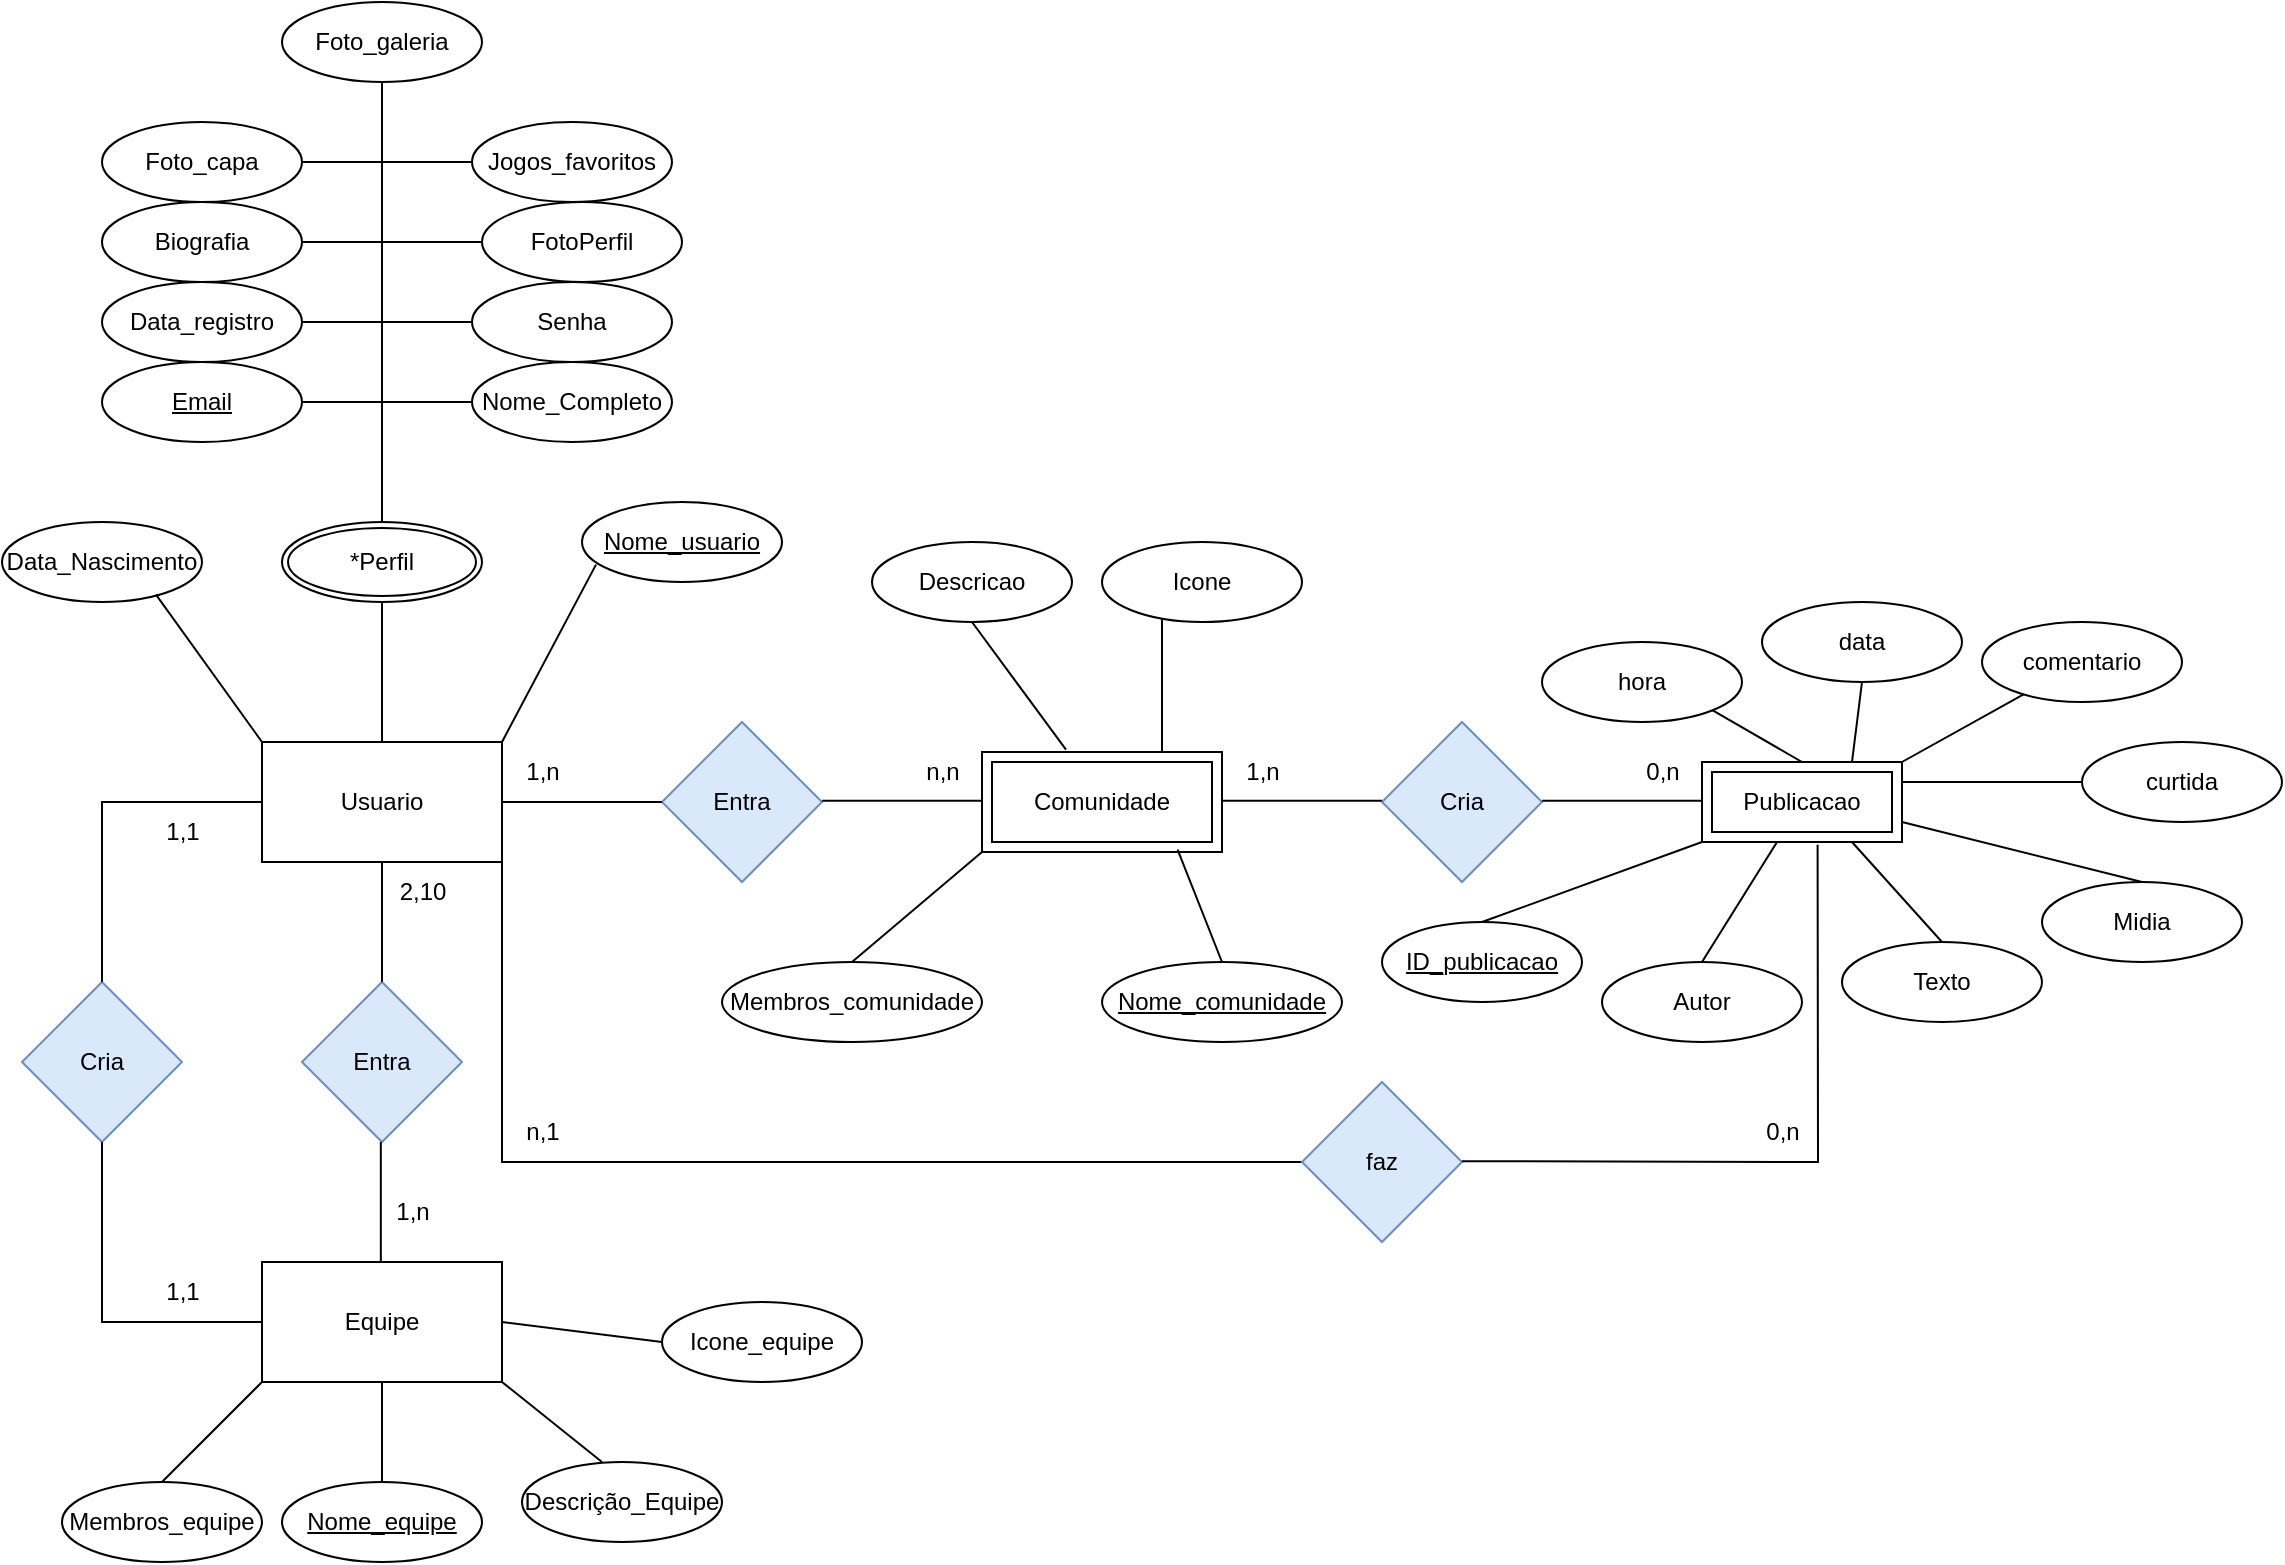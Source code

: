 <mxfile version="21.7.5" type="github">
  <diagram id="R2lEEEUBdFMjLlhIrx00" name="Page-1">
    <mxGraphModel dx="3039" dy="2033" grid="1" gridSize="10" guides="1" tooltips="1" connect="1" arrows="1" fold="1" page="1" pageScale="1" pageWidth="850" pageHeight="1100" math="0" shadow="0" extFonts="Permanent Marker^https://fonts.googleapis.com/css?family=Permanent+Marker">
      <root>
        <mxCell id="0" />
        <mxCell id="1" parent="0" />
        <mxCell id="LwEsR6oQAfg-l1qdinFx-1" value="Usuario" style="rounded=0;whiteSpace=wrap;html=1;" parent="1" vertex="1">
          <mxGeometry x="80" y="170" width="120" height="60" as="geometry" />
        </mxCell>
        <mxCell id="LwEsR6oQAfg-l1qdinFx-4" value="Equipe" style="rounded=0;whiteSpace=wrap;html=1;" parent="1" vertex="1">
          <mxGeometry x="80" y="430" width="120" height="60" as="geometry" />
        </mxCell>
        <mxCell id="LwEsR6oQAfg-l1qdinFx-5" value="Entra" style="rhombus;whiteSpace=wrap;html=1;fillColor=#dae8fc;strokeColor=#6c8ebf;" parent="1" vertex="1">
          <mxGeometry x="280" y="160" width="80" height="80" as="geometry" />
        </mxCell>
        <mxCell id="LwEsR6oQAfg-l1qdinFx-7" value="" style="endArrow=none;html=1;rounded=0;exitX=1;exitY=0.5;exitDx=0;exitDy=0;entryX=0;entryY=0.5;entryDx=0;entryDy=0;" parent="1" source="LwEsR6oQAfg-l1qdinFx-1" target="LwEsR6oQAfg-l1qdinFx-5" edge="1">
          <mxGeometry width="50" height="50" relative="1" as="geometry">
            <mxPoint x="490" y="380" as="sourcePoint" />
            <mxPoint x="540" y="330" as="targetPoint" />
          </mxGeometry>
        </mxCell>
        <mxCell id="LwEsR6oQAfg-l1qdinFx-8" value="" style="endArrow=none;html=1;rounded=0;exitX=1;exitY=0.5;exitDx=0;exitDy=0;entryX=0;entryY=0.5;entryDx=0;entryDy=0;" parent="1" edge="1">
          <mxGeometry width="50" height="50" relative="1" as="geometry">
            <mxPoint x="360" y="199.41" as="sourcePoint" />
            <mxPoint x="440" y="199.41" as="targetPoint" />
          </mxGeometry>
        </mxCell>
        <mxCell id="LwEsR6oQAfg-l1qdinFx-9" value="Cria" style="rhombus;whiteSpace=wrap;html=1;fillColor=#dae8fc;strokeColor=#6c8ebf;" parent="1" vertex="1">
          <mxGeometry x="640" y="160" width="80" height="80" as="geometry" />
        </mxCell>
        <mxCell id="LwEsR6oQAfg-l1qdinFx-10" value="" style="endArrow=none;html=1;rounded=0;exitX=1;exitY=0.5;exitDx=0;exitDy=0;entryX=0;entryY=0.5;entryDx=0;entryDy=0;" parent="1" edge="1">
          <mxGeometry width="50" height="50" relative="1" as="geometry">
            <mxPoint x="560" y="199.41" as="sourcePoint" />
            <mxPoint x="640" y="199.41" as="targetPoint" />
          </mxGeometry>
        </mxCell>
        <mxCell id="LwEsR6oQAfg-l1qdinFx-11" value="" style="endArrow=none;html=1;rounded=0;exitX=1;exitY=0.5;exitDx=0;exitDy=0;entryX=0;entryY=0.5;entryDx=0;entryDy=0;" parent="1" edge="1">
          <mxGeometry width="50" height="50" relative="1" as="geometry">
            <mxPoint x="720" y="199.41" as="sourcePoint" />
            <mxPoint x="800" y="199.41" as="targetPoint" />
          </mxGeometry>
        </mxCell>
        <mxCell id="LwEsR6oQAfg-l1qdinFx-12" value="n,n" style="text;html=1;align=center;verticalAlign=middle;resizable=0;points=[];autosize=1;strokeColor=none;fillColor=none;" parent="1" vertex="1">
          <mxGeometry x="400" y="170" width="40" height="30" as="geometry" />
        </mxCell>
        <mxCell id="LwEsR6oQAfg-l1qdinFx-13" value="0,n" style="text;html=1;align=center;verticalAlign=middle;resizable=0;points=[];autosize=1;strokeColor=none;fillColor=none;" parent="1" vertex="1">
          <mxGeometry x="760" y="170" width="40" height="30" as="geometry" />
        </mxCell>
        <mxCell id="LwEsR6oQAfg-l1qdinFx-14" value="1,n" style="text;html=1;align=center;verticalAlign=middle;resizable=0;points=[];autosize=1;strokeColor=none;fillColor=none;" parent="1" vertex="1">
          <mxGeometry x="200" y="170" width="40" height="30" as="geometry" />
        </mxCell>
        <mxCell id="LwEsR6oQAfg-l1qdinFx-15" value="1,n" style="text;html=1;align=center;verticalAlign=middle;resizable=0;points=[];autosize=1;strokeColor=none;fillColor=none;" parent="1" vertex="1">
          <mxGeometry x="560" y="170" width="40" height="30" as="geometry" />
        </mxCell>
        <mxCell id="LwEsR6oQAfg-l1qdinFx-16" value="Entra" style="rhombus;whiteSpace=wrap;html=1;fillColor=#dae8fc;strokeColor=#6c8ebf;" parent="1" vertex="1">
          <mxGeometry x="100" y="290" width="80" height="80" as="geometry" />
        </mxCell>
        <mxCell id="LwEsR6oQAfg-l1qdinFx-17" value="" style="endArrow=none;html=1;rounded=0;exitX=0.5;exitY=1;exitDx=0;exitDy=0;entryX=0.5;entryY=0;entryDx=0;entryDy=0;" parent="1" source="LwEsR6oQAfg-l1qdinFx-1" target="LwEsR6oQAfg-l1qdinFx-16" edge="1">
          <mxGeometry width="50" height="50" relative="1" as="geometry">
            <mxPoint x="160" y="250" as="sourcePoint" />
            <mxPoint x="240" y="250" as="targetPoint" />
          </mxGeometry>
        </mxCell>
        <mxCell id="LwEsR6oQAfg-l1qdinFx-18" value="" style="endArrow=none;html=1;rounded=0;exitX=0.5;exitY=1;exitDx=0;exitDy=0;entryX=0.5;entryY=0;entryDx=0;entryDy=0;" parent="1" edge="1">
          <mxGeometry width="50" height="50" relative="1" as="geometry">
            <mxPoint x="139.41" y="370" as="sourcePoint" />
            <mxPoint x="139.41" y="430" as="targetPoint" />
          </mxGeometry>
        </mxCell>
        <mxCell id="LwEsR6oQAfg-l1qdinFx-19" value="1,n" style="text;html=1;align=center;verticalAlign=middle;resizable=0;points=[];autosize=1;strokeColor=none;fillColor=none;" parent="1" vertex="1">
          <mxGeometry x="135" y="390" width="40" height="30" as="geometry" />
        </mxCell>
        <mxCell id="LwEsR6oQAfg-l1qdinFx-20" value="2,10" style="text;html=1;align=center;verticalAlign=middle;resizable=0;points=[];autosize=1;strokeColor=none;fillColor=none;" parent="1" vertex="1">
          <mxGeometry x="135" y="230" width="50" height="30" as="geometry" />
        </mxCell>
        <mxCell id="LwEsR6oQAfg-l1qdinFx-27" value="" style="endArrow=none;html=1;rounded=0;exitX=0.5;exitY=0;exitDx=0;exitDy=0;" parent="1" source="LwEsR6oQAfg-l1qdinFx-1" edge="1">
          <mxGeometry width="50" height="50" relative="1" as="geometry">
            <mxPoint x="350" y="270" as="sourcePoint" />
            <mxPoint x="140" y="-160" as="targetPoint" />
          </mxGeometry>
        </mxCell>
        <mxCell id="LwEsR6oQAfg-l1qdinFx-28" value="" style="endArrow=none;html=1;rounded=0;" parent="1" edge="1">
          <mxGeometry width="50" height="50" relative="1" as="geometry">
            <mxPoint x="90" as="sourcePoint" />
            <mxPoint x="190" as="targetPoint" />
          </mxGeometry>
        </mxCell>
        <mxCell id="LwEsR6oQAfg-l1qdinFx-31" value="" style="endArrow=none;html=1;rounded=0;exitX=1;exitY=0;exitDx=0;exitDy=0;entryX=0.07;entryY=0.783;entryDx=0;entryDy=0;entryPerimeter=0;" parent="1" source="LwEsR6oQAfg-l1qdinFx-1" target="LwEsR6oQAfg-l1qdinFx-33" edge="1">
          <mxGeometry width="50" height="50" relative="1" as="geometry">
            <mxPoint x="140" y="159.31" as="sourcePoint" />
            <mxPoint x="240" y="159.31" as="targetPoint" />
          </mxGeometry>
        </mxCell>
        <mxCell id="LwEsR6oQAfg-l1qdinFx-32" value="" style="endArrow=none;html=1;rounded=0;" parent="1" edge="1">
          <mxGeometry width="50" height="50" relative="1" as="geometry">
            <mxPoint x="90" y="-40" as="sourcePoint" />
            <mxPoint x="190" y="-40" as="targetPoint" />
          </mxGeometry>
        </mxCell>
        <mxCell id="LwEsR6oQAfg-l1qdinFx-33" value="Nome_usuario" style="ellipse;whiteSpace=wrap;html=1;align=center;fontStyle=4;" parent="1" vertex="1">
          <mxGeometry x="240" y="50" width="100" height="40" as="geometry" />
        </mxCell>
        <mxCell id="LwEsR6oQAfg-l1qdinFx-34" value="Email" style="ellipse;whiteSpace=wrap;html=1;align=center;fontStyle=4;" parent="1" vertex="1">
          <mxGeometry y="-20" width="100" height="40" as="geometry" />
        </mxCell>
        <mxCell id="LwEsR6oQAfg-l1qdinFx-35" value="Nome_Completo" style="ellipse;whiteSpace=wrap;html=1;align=center;" parent="1" vertex="1">
          <mxGeometry x="185" y="-20" width="100" height="40" as="geometry" />
        </mxCell>
        <mxCell id="LwEsR6oQAfg-l1qdinFx-36" value="Data_Nascimento" style="ellipse;whiteSpace=wrap;html=1;align=center;" parent="1" vertex="1">
          <mxGeometry x="-50" y="60" width="100" height="40" as="geometry" />
        </mxCell>
        <mxCell id="LwEsR6oQAfg-l1qdinFx-38" value="Senha" style="ellipse;whiteSpace=wrap;html=1;align=center;" parent="1" vertex="1">
          <mxGeometry x="185" y="-60" width="100" height="40" as="geometry" />
        </mxCell>
        <mxCell id="LwEsR6oQAfg-l1qdinFx-39" value="Data_registro" style="ellipse;whiteSpace=wrap;html=1;align=center;" parent="1" vertex="1">
          <mxGeometry y="-60" width="100" height="40" as="geometry" />
        </mxCell>
        <mxCell id="LwEsR6oQAfg-l1qdinFx-40" value="" style="endArrow=none;html=1;rounded=0;" parent="1" edge="1">
          <mxGeometry width="50" height="50" relative="1" as="geometry">
            <mxPoint x="90" y="-80" as="sourcePoint" />
            <mxPoint x="190" y="-80" as="targetPoint" />
          </mxGeometry>
        </mxCell>
        <mxCell id="LwEsR6oQAfg-l1qdinFx-41" value="" style="endArrow=none;html=1;rounded=0;" parent="1" edge="1">
          <mxGeometry width="50" height="50" relative="1" as="geometry">
            <mxPoint x="90" y="-120" as="sourcePoint" />
            <mxPoint x="190" y="-120" as="targetPoint" />
          </mxGeometry>
        </mxCell>
        <mxCell id="LwEsR6oQAfg-l1qdinFx-43" value="Biografia" style="ellipse;whiteSpace=wrap;html=1;align=center;" parent="1" vertex="1">
          <mxGeometry y="-100" width="100" height="40" as="geometry" />
        </mxCell>
        <mxCell id="LwEsR6oQAfg-l1qdinFx-44" value="FotoPerfil" style="ellipse;whiteSpace=wrap;html=1;align=center;" parent="1" vertex="1">
          <mxGeometry x="190" y="-100" width="100" height="40" as="geometry" />
        </mxCell>
        <mxCell id="LwEsR6oQAfg-l1qdinFx-45" value="Foto_capa" style="ellipse;whiteSpace=wrap;html=1;align=center;" parent="1" vertex="1">
          <mxGeometry y="-140" width="100" height="40" as="geometry" />
        </mxCell>
        <mxCell id="LwEsR6oQAfg-l1qdinFx-47" value="Foto_galeria" style="ellipse;whiteSpace=wrap;html=1;align=center;" parent="1" vertex="1">
          <mxGeometry x="90" y="-200" width="100" height="40" as="geometry" />
        </mxCell>
        <mxCell id="LwEsR6oQAfg-l1qdinFx-48" value="Jogos_favoritos" style="ellipse;whiteSpace=wrap;html=1;align=center;" parent="1" vertex="1">
          <mxGeometry x="185" y="-140" width="100" height="40" as="geometry" />
        </mxCell>
        <mxCell id="LwEsR6oQAfg-l1qdinFx-49" value="Comunidade" style="shape=ext;margin=3;double=1;whiteSpace=wrap;html=1;align=center;" parent="1" vertex="1">
          <mxGeometry x="440" y="175" width="120" height="50" as="geometry" />
        </mxCell>
        <mxCell id="LwEsR6oQAfg-l1qdinFx-50" value="Publicacao" style="shape=ext;margin=3;double=1;whiteSpace=wrap;html=1;align=center;" parent="1" vertex="1">
          <mxGeometry x="800" y="180" width="100" height="40" as="geometry" />
        </mxCell>
        <mxCell id="LwEsR6oQAfg-l1qdinFx-53" value="" style="endArrow=none;html=1;rounded=0;exitX=0;exitY=0;exitDx=0;exitDy=0;entryX=0.77;entryY=0.908;entryDx=0;entryDy=0;entryPerimeter=0;" parent="1" source="LwEsR6oQAfg-l1qdinFx-1" target="LwEsR6oQAfg-l1qdinFx-36" edge="1">
          <mxGeometry width="50" height="50" relative="1" as="geometry">
            <mxPoint x="10" y="200" as="sourcePoint" />
            <mxPoint x="49" y="159" as="targetPoint" />
          </mxGeometry>
        </mxCell>
        <mxCell id="LwEsR6oQAfg-l1qdinFx-55" value="*Perfil" style="ellipse;shape=doubleEllipse;margin=3;whiteSpace=wrap;html=1;align=center;" parent="1" vertex="1">
          <mxGeometry x="90" y="60" width="100" height="40" as="geometry" />
        </mxCell>
        <mxCell id="LwEsR6oQAfg-l1qdinFx-58" value="" style="endArrow=none;html=1;rounded=0;entryX=0;entryY=1;entryDx=0;entryDy=0;exitX=0.5;exitY=0;exitDx=0;exitDy=0;" parent="1" source="LwEsR6oQAfg-l1qdinFx-59" target="LwEsR6oQAfg-l1qdinFx-49" edge="1">
          <mxGeometry relative="1" as="geometry">
            <mxPoint x="360" y="280" as="sourcePoint" />
            <mxPoint x="540" y="310" as="targetPoint" />
          </mxGeometry>
        </mxCell>
        <mxCell id="LwEsR6oQAfg-l1qdinFx-59" value="Membros_comunidade" style="ellipse;whiteSpace=wrap;html=1;align=center;" parent="1" vertex="1">
          <mxGeometry x="310" y="280" width="130" height="40" as="geometry" />
        </mxCell>
        <mxCell id="LwEsR6oQAfg-l1qdinFx-60" value="" style="endArrow=none;html=1;rounded=0;entryX=0.815;entryY=0.977;entryDx=0;entryDy=0;entryPerimeter=0;exitX=0.5;exitY=0;exitDx=0;exitDy=0;" parent="1" source="LwEsR6oQAfg-l1qdinFx-61" target="LwEsR6oQAfg-l1qdinFx-49" edge="1">
          <mxGeometry relative="1" as="geometry">
            <mxPoint x="590" y="290" as="sourcePoint" />
            <mxPoint x="450" y="235" as="targetPoint" />
          </mxGeometry>
        </mxCell>
        <mxCell id="LwEsR6oQAfg-l1qdinFx-61" value="Nome_comunidade" style="ellipse;whiteSpace=wrap;html=1;align=center;fontStyle=4;" parent="1" vertex="1">
          <mxGeometry x="500" y="280" width="120" height="40" as="geometry" />
        </mxCell>
        <mxCell id="LwEsR6oQAfg-l1qdinFx-62" value="" style="endArrow=none;html=1;rounded=0;entryX=0.35;entryY=-0.023;entryDx=0;entryDy=0;exitX=0.5;exitY=1;exitDx=0;exitDy=0;entryPerimeter=0;" parent="1" source="LwEsR6oQAfg-l1qdinFx-63" target="LwEsR6oQAfg-l1qdinFx-49" edge="1">
          <mxGeometry relative="1" as="geometry">
            <mxPoint x="550" y="280" as="sourcePoint" />
            <mxPoint x="480" y="235" as="targetPoint" />
          </mxGeometry>
        </mxCell>
        <mxCell id="LwEsR6oQAfg-l1qdinFx-63" value="Descricao" style="ellipse;whiteSpace=wrap;html=1;align=center;" parent="1" vertex="1">
          <mxGeometry x="385" y="70" width="100" height="40" as="geometry" />
        </mxCell>
        <mxCell id="LwEsR6oQAfg-l1qdinFx-64" value="" style="endArrow=none;html=1;rounded=0;entryX=0.75;entryY=0;entryDx=0;entryDy=0;" parent="1" target="LwEsR6oQAfg-l1qdinFx-49" edge="1">
          <mxGeometry relative="1" as="geometry">
            <mxPoint x="530" y="100" as="sourcePoint" />
            <mxPoint x="492" y="184" as="targetPoint" />
          </mxGeometry>
        </mxCell>
        <mxCell id="LwEsR6oQAfg-l1qdinFx-65" value="Icone" style="ellipse;whiteSpace=wrap;html=1;align=center;" parent="1" vertex="1">
          <mxGeometry x="500" y="70" width="100" height="40" as="geometry" />
        </mxCell>
        <mxCell id="LwEsR6oQAfg-l1qdinFx-66" value="" style="endArrow=none;html=1;rounded=0;entryX=0.75;entryY=1;entryDx=0;entryDy=0;exitX=0.5;exitY=0;exitDx=0;exitDy=0;" parent="1" source="LwEsR6oQAfg-l1qdinFx-69" target="LwEsR6oQAfg-l1qdinFx-50" edge="1">
          <mxGeometry relative="1" as="geometry">
            <mxPoint x="912" y="280" as="sourcePoint" />
            <mxPoint x="880" y="224" as="targetPoint" />
          </mxGeometry>
        </mxCell>
        <mxCell id="LwEsR6oQAfg-l1qdinFx-67" value="" style="endArrow=none;html=1;rounded=0;entryX=0;entryY=1;entryDx=0;entryDy=0;exitX=0.5;exitY=0;exitDx=0;exitDy=0;" parent="1" source="LwEsR6oQAfg-l1qdinFx-84" target="LwEsR6oQAfg-l1qdinFx-50" edge="1">
          <mxGeometry relative="1" as="geometry">
            <mxPoint x="700" y="260.0" as="sourcePoint" />
            <mxPoint x="830" y="230" as="targetPoint" />
          </mxGeometry>
        </mxCell>
        <mxCell id="LwEsR6oQAfg-l1qdinFx-69" value="Texto" style="ellipse;whiteSpace=wrap;html=1;align=center;" parent="1" vertex="1">
          <mxGeometry x="870" y="270" width="100" height="40" as="geometry" />
        </mxCell>
        <mxCell id="LwEsR6oQAfg-l1qdinFx-70" value="" style="endArrow=none;html=1;rounded=0;entryX=1;entryY=0.75;entryDx=0;entryDy=0;exitX=0.5;exitY=0;exitDx=0;exitDy=0;" parent="1" source="LwEsR6oQAfg-l1qdinFx-71" target="LwEsR6oQAfg-l1qdinFx-50" edge="1">
          <mxGeometry relative="1" as="geometry">
            <mxPoint x="980" y="240" as="sourcePoint" />
            <mxPoint x="885" y="230" as="targetPoint" />
          </mxGeometry>
        </mxCell>
        <mxCell id="LwEsR6oQAfg-l1qdinFx-71" value="Midia" style="ellipse;whiteSpace=wrap;html=1;align=center;" parent="1" vertex="1">
          <mxGeometry x="970" y="240" width="100" height="40" as="geometry" />
        </mxCell>
        <mxCell id="LwEsR6oQAfg-l1qdinFx-72" value="curtida" style="ellipse;whiteSpace=wrap;html=1;align=center;" parent="1" vertex="1">
          <mxGeometry x="990" y="170" width="100" height="40" as="geometry" />
        </mxCell>
        <mxCell id="LwEsR6oQAfg-l1qdinFx-73" value="comentario" style="ellipse;whiteSpace=wrap;html=1;align=center;" parent="1" vertex="1">
          <mxGeometry x="940" y="110" width="100" height="40" as="geometry" />
        </mxCell>
        <mxCell id="LwEsR6oQAfg-l1qdinFx-74" value="data" style="ellipse;whiteSpace=wrap;html=1;align=center;" parent="1" vertex="1">
          <mxGeometry x="830" y="100" width="100" height="40" as="geometry" />
        </mxCell>
        <mxCell id="LwEsR6oQAfg-l1qdinFx-75" value="hora" style="ellipse;whiteSpace=wrap;html=1;align=center;" parent="1" vertex="1">
          <mxGeometry x="720" y="120" width="100" height="40" as="geometry" />
        </mxCell>
        <mxCell id="LwEsR6oQAfg-l1qdinFx-76" value="" style="endArrow=none;html=1;rounded=0;entryX=1;entryY=0.25;entryDx=0;entryDy=0;exitX=0;exitY=0.5;exitDx=0;exitDy=0;" parent="1" source="LwEsR6oQAfg-l1qdinFx-72" target="LwEsR6oQAfg-l1qdinFx-50" edge="1">
          <mxGeometry relative="1" as="geometry">
            <mxPoint x="990" y="250" as="sourcePoint" />
            <mxPoint x="910" y="220" as="targetPoint" />
          </mxGeometry>
        </mxCell>
        <mxCell id="LwEsR6oQAfg-l1qdinFx-77" value="" style="endArrow=none;html=1;rounded=0;entryX=1;entryY=0;entryDx=0;entryDy=0;" parent="1" source="LwEsR6oQAfg-l1qdinFx-73" target="LwEsR6oQAfg-l1qdinFx-50" edge="1">
          <mxGeometry relative="1" as="geometry">
            <mxPoint x="1000" y="200" as="sourcePoint" />
            <mxPoint x="910" y="200" as="targetPoint" />
          </mxGeometry>
        </mxCell>
        <mxCell id="LwEsR6oQAfg-l1qdinFx-78" value="" style="endArrow=none;html=1;rounded=0;entryX=0.75;entryY=0;entryDx=0;entryDy=0;exitX=0.5;exitY=1;exitDx=0;exitDy=0;" parent="1" source="LwEsR6oQAfg-l1qdinFx-74" target="LwEsR6oQAfg-l1qdinFx-50" edge="1">
          <mxGeometry relative="1" as="geometry">
            <mxPoint x="971" y="156" as="sourcePoint" />
            <mxPoint x="910" y="190" as="targetPoint" />
          </mxGeometry>
        </mxCell>
        <mxCell id="LwEsR6oQAfg-l1qdinFx-79" value="" style="endArrow=none;html=1;rounded=0;entryX=0.5;entryY=0;entryDx=0;entryDy=0;exitX=1;exitY=1;exitDx=0;exitDy=0;" parent="1" source="LwEsR6oQAfg-l1qdinFx-75" target="LwEsR6oQAfg-l1qdinFx-50" edge="1">
          <mxGeometry relative="1" as="geometry">
            <mxPoint x="890" y="150" as="sourcePoint" />
            <mxPoint x="885" y="190" as="targetPoint" />
          </mxGeometry>
        </mxCell>
        <mxCell id="LwEsR6oQAfg-l1qdinFx-80" value="" style="endArrow=none;html=1;rounded=0;exitX=0.5;exitY=0;exitDx=0;exitDy=0;" parent="1" source="LwEsR6oQAfg-l1qdinFx-85" target="LwEsR6oQAfg-l1qdinFx-50" edge="1">
          <mxGeometry relative="1" as="geometry">
            <mxPoint x="810" y="290.0" as="sourcePoint" />
            <mxPoint x="835" y="230" as="targetPoint" />
          </mxGeometry>
        </mxCell>
        <mxCell id="LwEsR6oQAfg-l1qdinFx-84" value="ID_publicacao" style="ellipse;whiteSpace=wrap;html=1;align=center;fontStyle=4;" parent="1" vertex="1">
          <mxGeometry x="640" y="260" width="100" height="40" as="geometry" />
        </mxCell>
        <mxCell id="LwEsR6oQAfg-l1qdinFx-85" value="Autor" style="ellipse;whiteSpace=wrap;html=1;align=center;" parent="1" vertex="1">
          <mxGeometry x="750" y="280" width="100" height="40" as="geometry" />
        </mxCell>
        <mxCell id="LwEsR6oQAfg-l1qdinFx-86" value="" style="endArrow=none;html=1;rounded=0;exitX=1;exitY=1;exitDx=0;exitDy=0;" parent="1" source="LwEsR6oQAfg-l1qdinFx-1" target="LwEsR6oQAfg-l1qdinFx-88" edge="1">
          <mxGeometry relative="1" as="geometry">
            <mxPoint x="310" y="300" as="sourcePoint" />
            <mxPoint x="440" y="380" as="targetPoint" />
            <Array as="points">
              <mxPoint x="200" y="380" />
            </Array>
          </mxGeometry>
        </mxCell>
        <mxCell id="LwEsR6oQAfg-l1qdinFx-88" value="faz" style="rhombus;whiteSpace=wrap;html=1;fillColor=#dae8fc;strokeColor=#6c8ebf;" parent="1" vertex="1">
          <mxGeometry x="600" y="340" width="80" height="80" as="geometry" />
        </mxCell>
        <mxCell id="LwEsR6oQAfg-l1qdinFx-90" value="" style="endArrow=none;html=1;rounded=0;entryX=0.578;entryY=1.033;entryDx=0;entryDy=0;entryPerimeter=0;" parent="1" target="LwEsR6oQAfg-l1qdinFx-50" edge="1">
          <mxGeometry relative="1" as="geometry">
            <mxPoint x="680" y="379.58" as="sourcePoint" />
            <mxPoint x="840" y="379.58" as="targetPoint" />
            <Array as="points">
              <mxPoint x="858" y="380" />
            </Array>
          </mxGeometry>
        </mxCell>
        <mxCell id="LwEsR6oQAfg-l1qdinFx-91" value="Cria" style="rhombus;whiteSpace=wrap;html=1;fillColor=#dae8fc;strokeColor=#6c8ebf;" parent="1" vertex="1">
          <mxGeometry x="-40" y="290" width="80" height="80" as="geometry" />
        </mxCell>
        <mxCell id="LwEsR6oQAfg-l1qdinFx-92" value="" style="endArrow=none;html=1;rounded=0;entryX=0;entryY=0.5;entryDx=0;entryDy=0;exitX=0.5;exitY=0;exitDx=0;exitDy=0;" parent="1" source="LwEsR6oQAfg-l1qdinFx-91" target="LwEsR6oQAfg-l1qdinFx-1" edge="1">
          <mxGeometry relative="1" as="geometry">
            <mxPoint x="-120" y="320" as="sourcePoint" />
            <mxPoint x="40" y="320" as="targetPoint" />
            <Array as="points">
              <mxPoint y="200" />
            </Array>
          </mxGeometry>
        </mxCell>
        <mxCell id="LwEsR6oQAfg-l1qdinFx-93" value="" style="endArrow=none;html=1;rounded=0;entryX=0;entryY=0.5;entryDx=0;entryDy=0;exitX=0.5;exitY=1;exitDx=0;exitDy=0;" parent="1" source="LwEsR6oQAfg-l1qdinFx-91" target="LwEsR6oQAfg-l1qdinFx-4" edge="1">
          <mxGeometry relative="1" as="geometry">
            <mxPoint x="10" y="300" as="sourcePoint" />
            <mxPoint x="90" y="210" as="targetPoint" />
            <Array as="points">
              <mxPoint y="460" />
            </Array>
          </mxGeometry>
        </mxCell>
        <mxCell id="LwEsR6oQAfg-l1qdinFx-94" value="1,1" style="text;html=1;align=center;verticalAlign=middle;resizable=0;points=[];autosize=1;strokeColor=none;fillColor=none;" parent="1" vertex="1">
          <mxGeometry x="20" y="430" width="40" height="30" as="geometry" />
        </mxCell>
        <mxCell id="LwEsR6oQAfg-l1qdinFx-95" value="1,1" style="text;html=1;align=center;verticalAlign=middle;resizable=0;points=[];autosize=1;strokeColor=none;fillColor=none;" parent="1" vertex="1">
          <mxGeometry x="20" y="200" width="40" height="30" as="geometry" />
        </mxCell>
        <mxCell id="LwEsR6oQAfg-l1qdinFx-98" value="Membros_equipe" style="ellipse;whiteSpace=wrap;html=1;align=center;" parent="1" vertex="1">
          <mxGeometry x="-20" y="540" width="100" height="40" as="geometry" />
        </mxCell>
        <mxCell id="LwEsR6oQAfg-l1qdinFx-100" value="" style="endArrow=none;html=1;rounded=0;exitX=0;exitY=1;exitDx=0;exitDy=0;entryX=0.5;entryY=0;entryDx=0;entryDy=0;" parent="1" source="LwEsR6oQAfg-l1qdinFx-4" target="LwEsR6oQAfg-l1qdinFx-98" edge="1">
          <mxGeometry relative="1" as="geometry">
            <mxPoint x="130" y="510" as="sourcePoint" />
            <mxPoint x="290" y="510" as="targetPoint" />
          </mxGeometry>
        </mxCell>
        <mxCell id="LwEsR6oQAfg-l1qdinFx-102" value="Nome_equipe" style="ellipse;whiteSpace=wrap;html=1;align=center;fontStyle=4;" parent="1" vertex="1">
          <mxGeometry x="90" y="540" width="100" height="40" as="geometry" />
        </mxCell>
        <mxCell id="LwEsR6oQAfg-l1qdinFx-103" value="" style="endArrow=none;html=1;rounded=0;exitX=0.5;exitY=1;exitDx=0;exitDy=0;entryX=0.5;entryY=0;entryDx=0;entryDy=0;" parent="1" source="LwEsR6oQAfg-l1qdinFx-4" target="LwEsR6oQAfg-l1qdinFx-102" edge="1">
          <mxGeometry relative="1" as="geometry">
            <mxPoint x="90" y="500" as="sourcePoint" />
            <mxPoint x="40" y="550" as="targetPoint" />
          </mxGeometry>
        </mxCell>
        <mxCell id="LwEsR6oQAfg-l1qdinFx-108" value="" style="endArrow=none;html=1;rounded=0;exitX=1;exitY=1;exitDx=0;exitDy=0;" parent="1" source="LwEsR6oQAfg-l1qdinFx-4" edge="1">
          <mxGeometry relative="1" as="geometry">
            <mxPoint x="250" y="450" as="sourcePoint" />
            <mxPoint x="250" y="530" as="targetPoint" />
          </mxGeometry>
        </mxCell>
        <mxCell id="LwEsR6oQAfg-l1qdinFx-109" value="Descrição_Equipe" style="ellipse;whiteSpace=wrap;html=1;align=center;" parent="1" vertex="1">
          <mxGeometry x="210" y="530" width="100" height="40" as="geometry" />
        </mxCell>
        <mxCell id="LwEsR6oQAfg-l1qdinFx-111" value="" style="endArrow=none;html=1;rounded=0;exitX=1;exitY=0.5;exitDx=0;exitDy=0;entryX=0;entryY=0.5;entryDx=0;entryDy=0;" parent="1" source="LwEsR6oQAfg-l1qdinFx-4" edge="1">
          <mxGeometry relative="1" as="geometry">
            <mxPoint x="210" y="500" as="sourcePoint" />
            <mxPoint x="280" y="470" as="targetPoint" />
          </mxGeometry>
        </mxCell>
        <mxCell id="LwEsR6oQAfg-l1qdinFx-112" value="0,n" style="text;html=1;align=center;verticalAlign=middle;resizable=0;points=[];autosize=1;strokeColor=none;fillColor=none;" parent="1" vertex="1">
          <mxGeometry x="820" y="350" width="40" height="30" as="geometry" />
        </mxCell>
        <mxCell id="LwEsR6oQAfg-l1qdinFx-113" value="n,1" style="text;html=1;align=center;verticalAlign=middle;resizable=0;points=[];autosize=1;strokeColor=none;fillColor=none;" parent="1" vertex="1">
          <mxGeometry x="200" y="350" width="40" height="30" as="geometry" />
        </mxCell>
        <mxCell id="dGhc6hXAm_gXue89NPSz-1" value="Icone_equipe" style="ellipse;whiteSpace=wrap;html=1;align=center;" vertex="1" parent="1">
          <mxGeometry x="280" y="450" width="100" height="40" as="geometry" />
        </mxCell>
      </root>
    </mxGraphModel>
  </diagram>
</mxfile>
